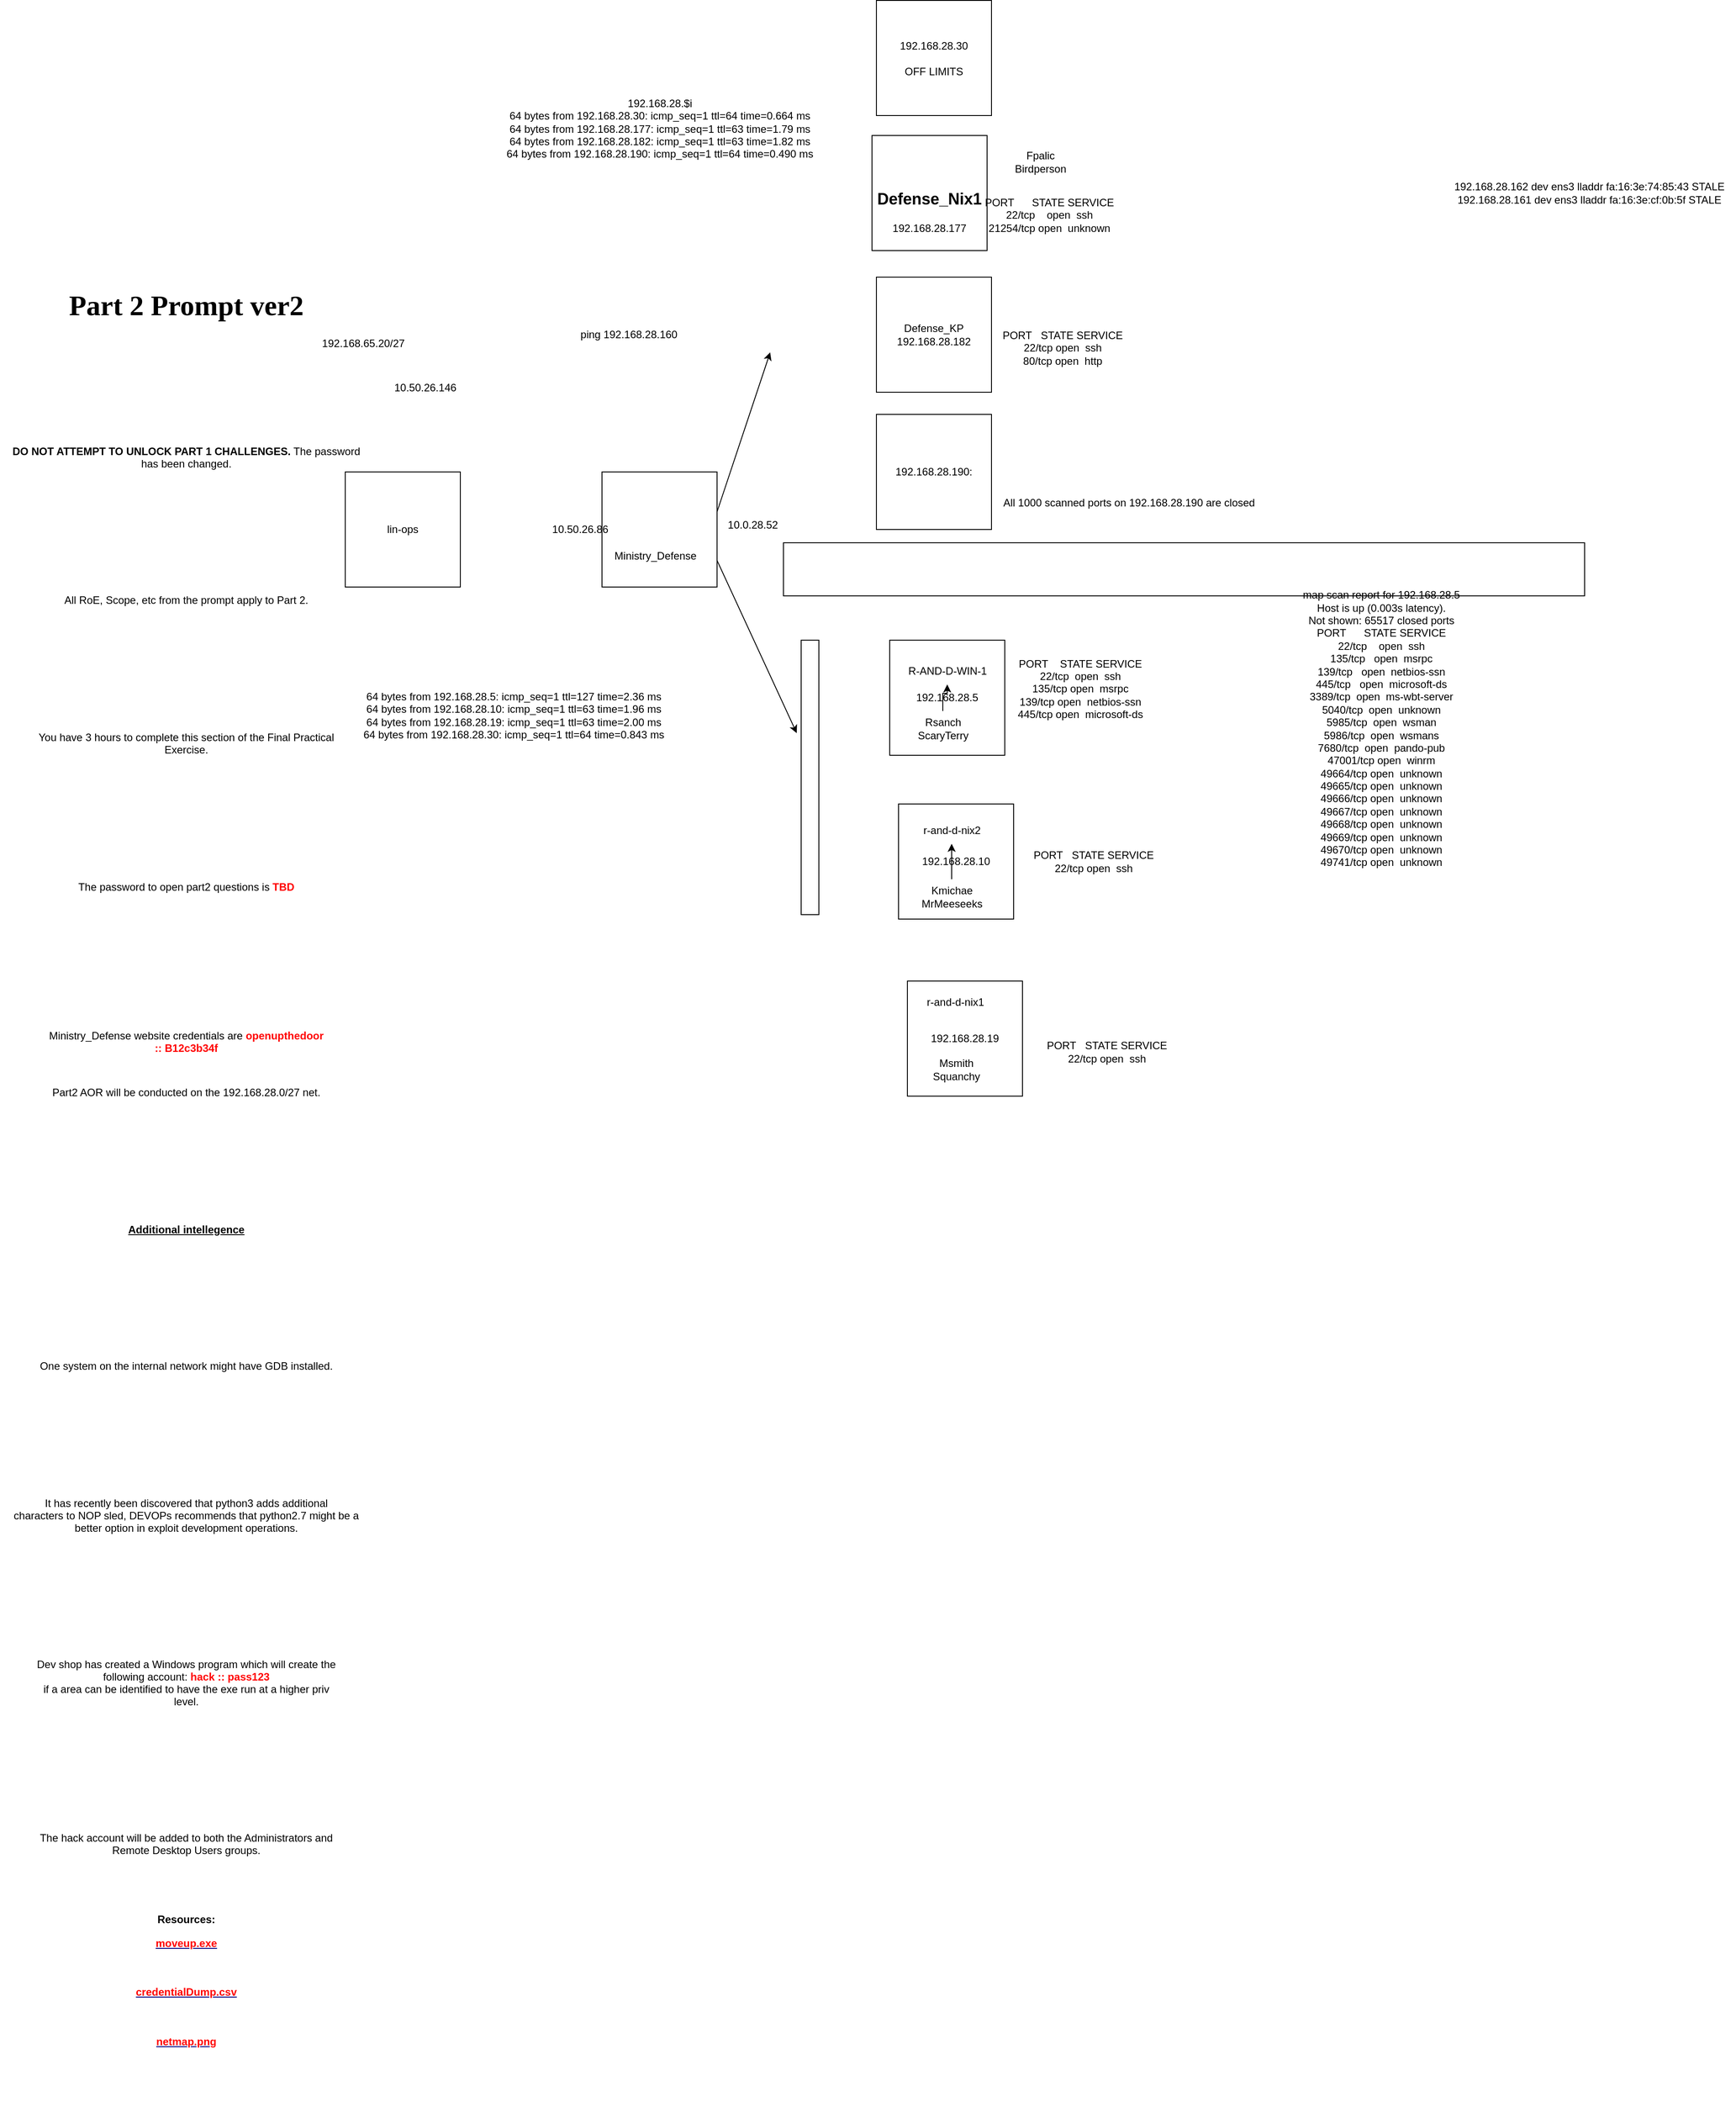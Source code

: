 <mxfile version="20.1.1"><diagram id="wB2WN8m3j25wVzOPxVQO" name="Page-1"><mxGraphModel dx="3655" dy="2065" grid="1" gridSize="10" guides="1" tooltips="1" connect="1" arrows="1" fold="1" page="1" pageScale="1" pageWidth="850" pageHeight="1100" math="0" shadow="0"><root><mxCell id="0"/><mxCell id="1" parent="0"/><mxCell id="VjXGnGIgG3X6q5xCSF-G-1" value="lin-ops" style="whiteSpace=wrap;html=1;aspect=fixed;" parent="1" vertex="1"><mxGeometry x="-540" y="485" width="130" height="130" as="geometry"/></mxCell><UserObject label="192.168.28.5" link="192.168.28.5" id="F5wM-RwXcBTgpCSZpfzT-1"><mxCell style="whiteSpace=wrap;html=1;aspect=fixed;" vertex="1" parent="1"><mxGeometry x="75" y="675" width="130" height="130" as="geometry"/></mxCell></UserObject><mxCell id="F5wM-RwXcBTgpCSZpfzT-6" value="" style="whiteSpace=wrap;html=1;aspect=fixed;" vertex="1" parent="1"><mxGeometry x="-250" y="485" width="130" height="130" as="geometry"/></mxCell><mxCell id="F5wM-RwXcBTgpCSZpfzT-7" value="192.168.65.20/27" style="text;html=1;align=center;verticalAlign=middle;resizable=0;points=[];autosize=1;strokeColor=none;fillColor=none;" vertex="1" parent="1"><mxGeometry x="-580" y="325" width="120" height="30" as="geometry"/></mxCell><mxCell id="F5wM-RwXcBTgpCSZpfzT-8" value="10.50.26.146" style="text;html=1;align=center;verticalAlign=middle;resizable=0;points=[];autosize=1;strokeColor=none;fillColor=none;" vertex="1" parent="1"><mxGeometry x="-495" y="375" width="90" height="30" as="geometry"/></mxCell><mxCell id="F5wM-RwXcBTgpCSZpfzT-10" value="Ministry_Defense" style="text;html=1;align=center;verticalAlign=middle;resizable=0;points=[];autosize=1;strokeColor=none;fillColor=none;" vertex="1" parent="1"><mxGeometry x="-250" y="565" width="120" height="30" as="geometry"/></mxCell><mxCell id="F5wM-RwXcBTgpCSZpfzT-11" value="10.0.28.52" style="text;html=1;align=center;verticalAlign=middle;resizable=0;points=[];autosize=1;strokeColor=none;fillColor=none;" vertex="1" parent="1"><mxGeometry x="-120" y="530" width="80" height="30" as="geometry"/></mxCell><mxCell id="F5wM-RwXcBTgpCSZpfzT-12" value="10.50.26.86" style="text;html=1;align=center;verticalAlign=middle;resizable=0;points=[];autosize=1;strokeColor=none;fillColor=none;" vertex="1" parent="1"><mxGeometry x="-320" y="535" width="90" height="30" as="geometry"/></mxCell><mxCell id="F5wM-RwXcBTgpCSZpfzT-19" value="&lt;div&gt;&lt;br&gt;&lt;/div&gt;&lt;div&gt;192.168.28.$i&lt;br&gt;&lt;/div&gt;&lt;div&gt;64 bytes from 192.168.28.30: icmp_seq=1 ttl=64 time=0.664 ms&lt;/div&gt;64 bytes from 192.168.28.177: icmp_seq=1 ttl=63 time=1.79 ms&lt;br&gt;64 bytes from 192.168.28.182: icmp_seq=1 ttl=63 time=1.82 ms&lt;br&gt;64 bytes from 192.168.28.190: icmp_seq=1 ttl=64 time=0.490 ms" style="text;html=1;align=center;verticalAlign=middle;resizable=0;points=[];autosize=1;strokeColor=none;fillColor=none;" vertex="1" parent="1"><mxGeometry x="-370" y="40" width="370" height="100" as="geometry"/></mxCell><mxCell id="F5wM-RwXcBTgpCSZpfzT-20" value="ping 192.168.28.160&lt;br&gt;" style="text;html=1;align=center;verticalAlign=middle;resizable=0;points=[];autosize=1;strokeColor=none;fillColor=none;" vertex="1" parent="1"><mxGeometry x="-285" y="315" width="130" height="30" as="geometry"/></mxCell><mxCell id="F5wM-RwXcBTgpCSZpfzT-21" value="&lt;div&gt;192.168.28.30&lt;/div&gt;&lt;div&gt;&lt;br&gt;&lt;/div&gt;&lt;div&gt;OFF LIMITS&lt;br&gt;&lt;/div&gt;" style="whiteSpace=wrap;html=1;aspect=fixed;" vertex="1" parent="1"><mxGeometry x="60" y="-47.5" width="130" height="130" as="geometry"/></mxCell><mxCell id="F5wM-RwXcBTgpCSZpfzT-22" value="&lt;div&gt;&lt;br&gt;&lt;/div&gt;&lt;div&gt;&lt;div&gt;&lt;br&gt;&lt;/div&gt;&lt;div&gt;&lt;h2 class=&quot;challenge-name text-center pt-3&quot;&gt;Defense_Nix1&lt;/h2&gt;&lt;/div&gt;&lt;/div&gt;&lt;div&gt;192.168.28.177&lt;/div&gt;" style="whiteSpace=wrap;html=1;aspect=fixed;" vertex="1" parent="1"><mxGeometry x="55" y="105" width="130" height="130" as="geometry"/></mxCell><mxCell id="F5wM-RwXcBTgpCSZpfzT-23" value="&lt;div&gt;Defense_KP&lt;/div&gt;&lt;div&gt;192.168.28.182&lt;/div&gt;" style="whiteSpace=wrap;html=1;aspect=fixed;" vertex="1" parent="1"><mxGeometry x="60" y="265" width="130" height="130" as="geometry"/></mxCell><mxCell id="F5wM-RwXcBTgpCSZpfzT-24" value="192.168.28.190:" style="whiteSpace=wrap;html=1;aspect=fixed;" vertex="1" parent="1"><mxGeometry x="60" y="420" width="130" height="130" as="geometry"/></mxCell><mxCell id="F5wM-RwXcBTgpCSZpfzT-25" value="PORT&amp;nbsp;&amp;nbsp;&amp;nbsp;&amp;nbsp;&amp;nbsp; STATE SERVICE&lt;br&gt;22/tcp&amp;nbsp;&amp;nbsp;&amp;nbsp; open&amp;nbsp; ssh&lt;br&gt;21254/tcp open&amp;nbsp; unknown&lt;br&gt;" style="text;html=1;align=center;verticalAlign=middle;resizable=0;points=[];autosize=1;strokeColor=none;fillColor=none;" vertex="1" parent="1"><mxGeometry x="170" y="165" width="170" height="60" as="geometry"/></mxCell><mxCell id="F5wM-RwXcBTgpCSZpfzT-26" value="PORT&amp;nbsp;&amp;nbsp; STATE SERVICE&lt;br&gt;22/tcp open&amp;nbsp; ssh&lt;br&gt;80/tcp open&amp;nbsp; http&lt;br&gt;" style="text;html=1;align=center;verticalAlign=middle;resizable=0;points=[];autosize=1;strokeColor=none;fillColor=none;" vertex="1" parent="1"><mxGeometry x="190" y="315" width="160" height="60" as="geometry"/></mxCell><mxCell id="F5wM-RwXcBTgpCSZpfzT-27" value="All 1000 scanned ports on 192.168.28.190 are closed" style="text;html=1;align=center;verticalAlign=middle;resizable=0;points=[];autosize=1;strokeColor=none;fillColor=none;" vertex="1" parent="1"><mxGeometry x="190" y="505" width="310" height="30" as="geometry"/></mxCell><mxCell id="F5wM-RwXcBTgpCSZpfzT-28" value="&lt;div&gt;Fpalic&lt;/div&gt;&lt;div&gt;Birdperson&lt;br&gt;&lt;/div&gt;" style="text;html=1;align=center;verticalAlign=middle;resizable=0;points=[];autosize=1;strokeColor=none;fillColor=none;" vertex="1" parent="1"><mxGeometry x="205" y="115" width="80" height="40" as="geometry"/></mxCell><mxCell id="F5wM-RwXcBTgpCSZpfzT-29" value="192.168.28.162 dev ens3 lladdr fa:16:3e:74:85:43 STALE&lt;br&gt;192.168.28.161 dev ens3 lladdr fa:16:3e:cf:0b:5f STALE&lt;br&gt;" style="text;html=1;align=center;verticalAlign=middle;resizable=0;points=[];autosize=1;strokeColor=none;fillColor=none;" vertex="1" parent="1"><mxGeometry x="700" y="150" width="330" height="40" as="geometry"/></mxCell><mxCell id="F5wM-RwXcBTgpCSZpfzT-32" value="64 bytes from 192.168.28.5: icmp_seq=1 ttl=127 time=2.36 ms&lt;br&gt;64 bytes from 192.168.28.10: icmp_seq=1 ttl=63 time=1.96 ms&lt;br&gt;64 bytes from 192.168.28.19: icmp_seq=1 ttl=63 time=2.00 ms&lt;br&gt;64 bytes from 192.168.28.30: icmp_seq=1 ttl=64 time=0.843 ms&lt;br&gt;" style="text;html=1;align=center;verticalAlign=middle;resizable=0;points=[];autosize=1;strokeColor=none;fillColor=none;" vertex="1" parent="1"><mxGeometry x="-530" y="725" width="360" height="70" as="geometry"/></mxCell><mxCell id="F5wM-RwXcBTgpCSZpfzT-34" value="192.168.28.19" style="whiteSpace=wrap;html=1;aspect=fixed;" vertex="1" parent="1"><mxGeometry x="95" y="1060" width="130" height="130" as="geometry"/></mxCell><mxCell id="F5wM-RwXcBTgpCSZpfzT-35" value="192.168.28.10" style="whiteSpace=wrap;html=1;aspect=fixed;" vertex="1" parent="1"><mxGeometry x="85" y="860" width="130" height="130" as="geometry"/></mxCell><mxCell id="F5wM-RwXcBTgpCSZpfzT-36" value="" style="rounded=0;whiteSpace=wrap;html=1;" vertex="1" parent="1"><mxGeometry x="-45" y="565" width="905" height="60" as="geometry"/></mxCell><mxCell id="F5wM-RwXcBTgpCSZpfzT-37" value="" style="endArrow=classic;html=1;rounded=0;" edge="1" parent="1"><mxGeometry width="50" height="50" relative="1" as="geometry"><mxPoint x="-120" y="530" as="sourcePoint"/><mxPoint x="-60" y="350" as="targetPoint"/></mxGeometry></mxCell><mxCell id="F5wM-RwXcBTgpCSZpfzT-38" value="" style="endArrow=classic;html=1;rounded=0;" edge="1" parent="1"><mxGeometry width="50" height="50" relative="1" as="geometry"><mxPoint x="-120" y="585" as="sourcePoint"/><mxPoint x="-30" y="780" as="targetPoint"/></mxGeometry></mxCell><mxCell id="F5wM-RwXcBTgpCSZpfzT-39" value="" style="rounded=0;whiteSpace=wrap;html=1;rotation=-90;" vertex="1" parent="1"><mxGeometry x="-170" y="820" width="310" height="20" as="geometry"/></mxCell><mxCell id="F5wM-RwXcBTgpCSZpfzT-40" value="&lt;br/&gt;&lt;br/&gt;&lt;br/&gt;&#9;&lt;br/&gt;&#9;&lt;br/&gt;&#9;&lt;br/&gt;&#9;&lt;br/&gt;&lt;br/&gt;&lt;h1 class=&quot;western&quot;&gt;&lt;br/&gt;Part 2 Prompt ver2&lt;/h1&gt;&lt;br/&gt;&lt;p&gt;&lt;br&gt;&lt;br/&gt;&lt;br&gt;&lt;br/&gt;&lt;br/&gt;&lt;/p&gt;&lt;br/&gt;&lt;p&gt;&lt;b&gt;DO NOT ATTEMPT TO UNLOCK PART 1 CHALLENGES.&lt;/b&gt; The password&lt;br/&gt;has been changed.&lt;/p&gt;&lt;br/&gt;&lt;p&gt;&lt;br&gt;&lt;br/&gt;&lt;br&gt;&lt;br/&gt;&lt;br/&gt;&lt;/p&gt;&lt;br/&gt;&lt;p&gt;All RoE, Scope, etc from the prompt apply to Part 2.&lt;/p&gt;&lt;br/&gt;&lt;p&gt;&lt;br&gt;&lt;br/&gt;&lt;br&gt;&lt;br/&gt;&lt;br/&gt;&lt;/p&gt;&lt;br/&gt;&lt;p&gt;You have 3 hours to complete this section of the Final Practical&lt;br/&gt;Exercise.&lt;/p&gt;&lt;br/&gt;&lt;p&gt;&lt;br&gt;&lt;br/&gt;&lt;br&gt;&lt;br/&gt;&lt;br/&gt;&lt;/p&gt;&lt;br/&gt;&lt;p&gt;The password to open part2 questions is &lt;font color=&quot;#ff0000&quot;&gt;&lt;b&gt;TBD&lt;br/&gt;&lt;/b&gt;&lt;/font&gt;&lt;br/&gt;&lt;/p&gt;&lt;br/&gt;&lt;p&gt;&lt;br&gt;&lt;br/&gt;&lt;br&gt;&lt;br/&gt;&lt;br/&gt;&lt;/p&gt;&lt;br/&gt;&lt;p&gt;Ministry_Defense website credentials are &lt;font color=&quot;#ff0000&quot;&gt;&lt;b&gt;openupthedoor&lt;br/&gt;:: B12c3b34f &lt;/b&gt;&lt;/font&gt;&lt;br/&gt;&lt;/p&gt;&lt;br/&gt;&lt;p&gt;Part2 AOR will be conducted on the 192.168.28.0/27 net. &lt;br/&gt;&lt;/p&gt;&lt;br/&gt;&lt;p&gt;&lt;br&gt;&lt;br/&gt;&lt;br&gt;&lt;br/&gt;&lt;br/&gt;&lt;/p&gt;&lt;br/&gt;&lt;p&gt;&lt;u&gt;&lt;b&gt;Additional intellegence&lt;/b&gt;&lt;/u&gt;&lt;/p&gt;&lt;br/&gt;&lt;p&gt;&lt;br&gt;&lt;br/&gt;&lt;br&gt;&lt;br/&gt;&lt;br/&gt;&lt;/p&gt;&lt;br/&gt;&lt;p&gt;One system on the internal network might have GDB installed. &lt;br/&gt;&lt;/p&gt;&lt;br/&gt;&lt;p&gt;&lt;br&gt;&lt;br/&gt;&lt;br&gt;&lt;br/&gt;&lt;br/&gt;&lt;/p&gt;&lt;br/&gt;&lt;p&gt;It has recently been discovered that python3 adds additional&lt;br/&gt;characters to NOP sled, DEVOPs recommends that python2.7 might be a&lt;br/&gt;better option in exploit development operations.&lt;/p&gt;&lt;br/&gt;&lt;p&gt;&lt;br&gt;&lt;br/&gt;&lt;br&gt;&lt;br/&gt;&lt;br/&gt;&lt;/p&gt;&lt;br/&gt;&lt;p&gt;Dev shop has created a Windows program which will create the&lt;br/&gt;following account: &lt;font color=&quot;#ff0000&quot;&gt;&lt;b&gt;hack :: pass123&lt;/b&gt;&lt;/font&gt;&lt;br/&gt;if a area can be identified to have the exe run at a higher priv&lt;br/&gt;level.&lt;/p&gt;&lt;br/&gt;&lt;p&gt;&lt;br&gt;&lt;br/&gt;&lt;br&gt;&lt;br/&gt;&lt;br/&gt;&lt;/p&gt;&lt;br/&gt;&lt;p&gt;The hack account will be added to both the Administrators and&lt;br/&gt;Remote Desktop Users groups.&lt;/p&gt;&lt;br/&gt;&lt;p&gt;&lt;br&gt;&lt;br/&gt;&lt;b&gt;Resources:&lt;br&gt;&lt;br/&gt;&lt;/b&gt;&lt;a href=&quot;http://10.50.35.233:8000/files/fileimports/moveup.exe&quot;&gt;&lt;font color=&quot;#ff0000&quot;&gt;&lt;b&gt;moveup.exe&lt;/b&gt;&lt;/font&gt;&lt;/a&gt;&lt;b&gt;&lt;br&gt;&lt;br/&gt;&lt;br&gt;&lt;br/&gt;&lt;/b&gt;&lt;a href=&quot;http://10.50.35.233:8000/files/fileimports/PE2_users.csv&quot;&gt;&lt;font color=&quot;#ff0000&quot;&gt;&lt;b&gt;credentialDump.csv&lt;/b&gt;&lt;/font&gt;&lt;/a&gt;&lt;b&gt;&lt;br&gt;&lt;br/&gt;&lt;br&gt;&lt;br/&gt;&lt;/b&gt;&lt;a href=&quot;http://10.50.35.233:8000/files/fileimports/PE2_netmap.png&quot;&gt;&lt;font color=&quot;#ff0000&quot;&gt;&lt;b&gt;netmap.png&lt;/b&gt;&lt;/font&gt;&lt;/a&gt;&lt;b&gt;&lt;br/&gt;&lt;/b&gt;&lt;br/&gt;&lt;/p&gt;&lt;br/&gt;&lt;br/&gt;&lt;style type=&quot;text/css&quot;&gt;h1 { margin-bottom: 0.08in; background: transparent; page-break-after: avoid }h1.western { font-family: &quot;Liberation Serif&quot;, serif; font-size: 24pt; font-weight: bold }h1.cjk { font-family: &quot;Noto Serif CJK SC&quot;; font-size: 24pt; font-weight: bold }h1.ctl { font-family: &quot;Lohit Devanagari&quot;; font-size: 24pt; font-weight: bold }p { margin-bottom: 0.1in; line-height: 115%; background: transparent }a:link { color: #000080; so-language: zxx; text-decoration: underline }&lt;/style&gt;" style="text;html=1;align=center;verticalAlign=middle;resizable=0;points=[];autosize=1;strokeColor=none;fillColor=none;" vertex="1" parent="1"><mxGeometry x="-930" y="95" width="420" height="2230" as="geometry"/></mxCell><mxCell id="F5wM-RwXcBTgpCSZpfzT-41" value="PORT&amp;nbsp;&amp;nbsp;&amp;nbsp; STATE SERVICE&lt;br&gt;22/tcp&amp;nbsp; open&amp;nbsp; ssh&lt;br&gt;135/tcp open&amp;nbsp; msrpc&lt;br&gt;139/tcp open&amp;nbsp; netbios-ssn&lt;br&gt;445/tcp open&amp;nbsp; microsoft-ds&lt;br&gt;" style="text;html=1;align=center;verticalAlign=middle;resizable=0;points=[];autosize=1;strokeColor=none;fillColor=none;" vertex="1" parent="1"><mxGeometry x="210" y="685" width="160" height="90" as="geometry"/></mxCell><mxCell id="F5wM-RwXcBTgpCSZpfzT-42" value="PORT&amp;nbsp;&amp;nbsp; STATE SERVICE&lt;br&gt;22/tcp open&amp;nbsp; ssh&lt;br&gt;" style="text;html=1;align=center;verticalAlign=middle;resizable=0;points=[];autosize=1;strokeColor=none;fillColor=none;" vertex="1" parent="1"><mxGeometry x="225" y="905" width="160" height="40" as="geometry"/></mxCell><mxCell id="F5wM-RwXcBTgpCSZpfzT-43" value="PORT&amp;nbsp;&amp;nbsp; STATE SERVICE&lt;br&gt;22/tcp open&amp;nbsp; ssh&lt;br&gt;" style="text;html=1;align=center;verticalAlign=middle;resizable=0;points=[];autosize=1;strokeColor=none;fillColor=none;" vertex="1" parent="1"><mxGeometry x="240" y="1120" width="160" height="40" as="geometry"/></mxCell><mxCell id="F5wM-RwXcBTgpCSZpfzT-44" value="map scan report for 192.168.28.5&lt;br&gt;Host is up (0.003s latency).&lt;br&gt;Not shown: 65517 closed ports&lt;br&gt;PORT&amp;nbsp;&amp;nbsp;&amp;nbsp;&amp;nbsp;&amp;nbsp; STATE SERVICE&lt;br&gt;22/tcp&amp;nbsp;&amp;nbsp;&amp;nbsp; open&amp;nbsp; ssh&lt;br&gt;135/tcp&amp;nbsp;&amp;nbsp; open&amp;nbsp; msrpc&lt;br&gt;139/tcp&amp;nbsp;&amp;nbsp; open&amp;nbsp; netbios-ssn&lt;br&gt;445/tcp&amp;nbsp;&amp;nbsp; open&amp;nbsp; microsoft-ds&lt;br&gt;3389/tcp&amp;nbsp; open&amp;nbsp; ms-wbt-server&lt;br&gt;5040/tcp&amp;nbsp; open&amp;nbsp; unknown&lt;br&gt;5985/tcp&amp;nbsp; open&amp;nbsp; wsman&lt;br&gt;5986/tcp&amp;nbsp; open&amp;nbsp; wsmans&lt;br&gt;7680/tcp&amp;nbsp; open&amp;nbsp; pando-pub&lt;br&gt;47001/tcp open&amp;nbsp; winrm&lt;br&gt;49664/tcp open&amp;nbsp; unknown&lt;br&gt;49665/tcp open&amp;nbsp; unknown&lt;br&gt;49666/tcp open&amp;nbsp; unknown&lt;br&gt;49667/tcp open&amp;nbsp; unknown&lt;br&gt;49668/tcp open&amp;nbsp; unknown&lt;br&gt;49669/tcp open&amp;nbsp; unknown&lt;br&gt;49670/tcp open&amp;nbsp; unknown&lt;br&gt;49741/tcp open&amp;nbsp; unknown" style="text;html=1;align=center;verticalAlign=middle;resizable=0;points=[];autosize=1;strokeColor=none;fillColor=none;" vertex="1" parent="1"><mxGeometry x="530" y="610" width="200" height="330" as="geometry"/></mxCell><mxCell id="F5wM-RwXcBTgpCSZpfzT-45" value="R-AND-D-WIN-1" style="text;html=1;align=center;verticalAlign=middle;resizable=0;points=[];autosize=1;strokeColor=none;fillColor=none;" vertex="1" parent="1"><mxGeometry x="85" y="695" width="110" height="30" as="geometry"/></mxCell><mxCell id="F5wM-RwXcBTgpCSZpfzT-53" value="" style="edgeStyle=orthogonalEdgeStyle;rounded=0;orthogonalLoop=1;jettySize=auto;html=1;" edge="1" parent="1" source="F5wM-RwXcBTgpCSZpfzT-46" target="F5wM-RwXcBTgpCSZpfzT-45"><mxGeometry relative="1" as="geometry"/></mxCell><mxCell id="F5wM-RwXcBTgpCSZpfzT-46" value="&lt;div&gt;Rsanch&lt;/div&gt;&lt;div&gt;ScaryTerry&lt;br&gt;&lt;/div&gt;" style="text;html=1;align=center;verticalAlign=middle;resizable=0;points=[];autosize=1;strokeColor=none;fillColor=none;" vertex="1" parent="1"><mxGeometry x="95" y="755" width="80" height="40" as="geometry"/></mxCell><mxCell id="F5wM-RwXcBTgpCSZpfzT-54" value="" style="edgeStyle=orthogonalEdgeStyle;rounded=0;orthogonalLoop=1;jettySize=auto;html=1;" edge="1" parent="1" source="F5wM-RwXcBTgpCSZpfzT-49" target="F5wM-RwXcBTgpCSZpfzT-50"><mxGeometry relative="1" as="geometry"/></mxCell><mxCell id="F5wM-RwXcBTgpCSZpfzT-49" value="&lt;div&gt;Kmichae&lt;/div&gt;&lt;div&gt;MrMeeseeks&lt;br&gt;&lt;/div&gt;" style="text;html=1;align=center;verticalAlign=middle;resizable=0;points=[];autosize=1;strokeColor=none;fillColor=none;" vertex="1" parent="1"><mxGeometry x="100" y="945" width="90" height="40" as="geometry"/></mxCell><mxCell id="F5wM-RwXcBTgpCSZpfzT-50" value="r-and-d-nix2" style="text;html=1;align=center;verticalAlign=middle;resizable=0;points=[];autosize=1;strokeColor=none;fillColor=none;" vertex="1" parent="1"><mxGeometry x="100" y="875" width="90" height="30" as="geometry"/></mxCell><mxCell id="F5wM-RwXcBTgpCSZpfzT-51" value="&lt;div&gt;Msmith&lt;/div&gt;&lt;div&gt;Squanchy&lt;br&gt;&lt;/div&gt;" style="text;html=1;align=center;verticalAlign=middle;resizable=0;points=[];autosize=1;strokeColor=none;fillColor=none;" vertex="1" parent="1"><mxGeometry x="110" y="1140" width="80" height="40" as="geometry"/></mxCell><mxCell id="F5wM-RwXcBTgpCSZpfzT-52" value="r-and-d-nix1" style="text;whiteSpace=wrap;html=1;" vertex="1" parent="1"><mxGeometry x="115" y="1070" width="100" height="40" as="geometry"/></mxCell></root></mxGraphModel></diagram></mxfile>